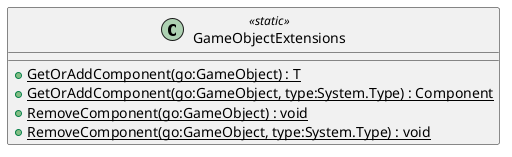 @startuml
class GameObjectExtensions <<static>> {
    + {static} GetOrAddComponent(go:GameObject) : T
    + {static} GetOrAddComponent(go:GameObject, type:System.Type) : Component
    + {static} RemoveComponent(go:GameObject) : void
    + {static} RemoveComponent(go:GameObject, type:System.Type) : void
}
@enduml

